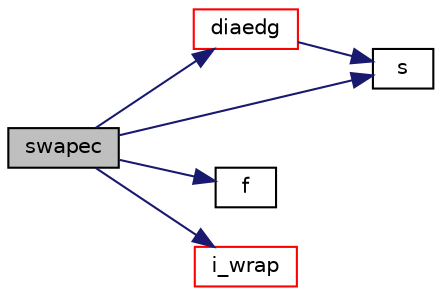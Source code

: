 digraph "swapec"
{
  bgcolor="transparent";
  edge [fontname="Helvetica",fontsize="10",labelfontname="Helvetica",labelfontsize="10"];
  node [fontname="Helvetica",fontsize="10",shape=record];
  rankdir="LR";
  Node583 [label="swapec",height=0.2,width=0.4,color="black", fillcolor="grey75", style="filled", fontcolor="black"];
  Node583 -> Node584 [color="midnightblue",fontsize="10",style="solid",fontname="Helvetica"];
  Node584 [label="diaedg",height=0.2,width=0.4,color="red",URL="$a08939.html#ac8cde747098631791b7f8a846034aa1a"];
  Node584 -> Node587 [color="midnightblue",fontsize="10",style="solid",fontname="Helvetica"];
  Node587 [label="s",height=0.2,width=0.4,color="black",URL="$a19343.html#abb9c4233033fad2ad0206cd4adad3b9f"];
  Node583 -> Node589 [color="midnightblue",fontsize="10",style="solid",fontname="Helvetica"];
  Node589 [label="f",height=0.2,width=0.4,color="black",URL="$a18335.html#a888be93833ac7a23170555c69c690288"];
  Node583 -> Node590 [color="midnightblue",fontsize="10",style="solid",fontname="Helvetica"];
  Node590 [label="i_wrap",height=0.2,width=0.4,color="red",URL="$a08939.html#ae07a984e2fafd371df7f7f8c83518e71"];
  Node583 -> Node587 [color="midnightblue",fontsize="10",style="solid",fontname="Helvetica"];
}
